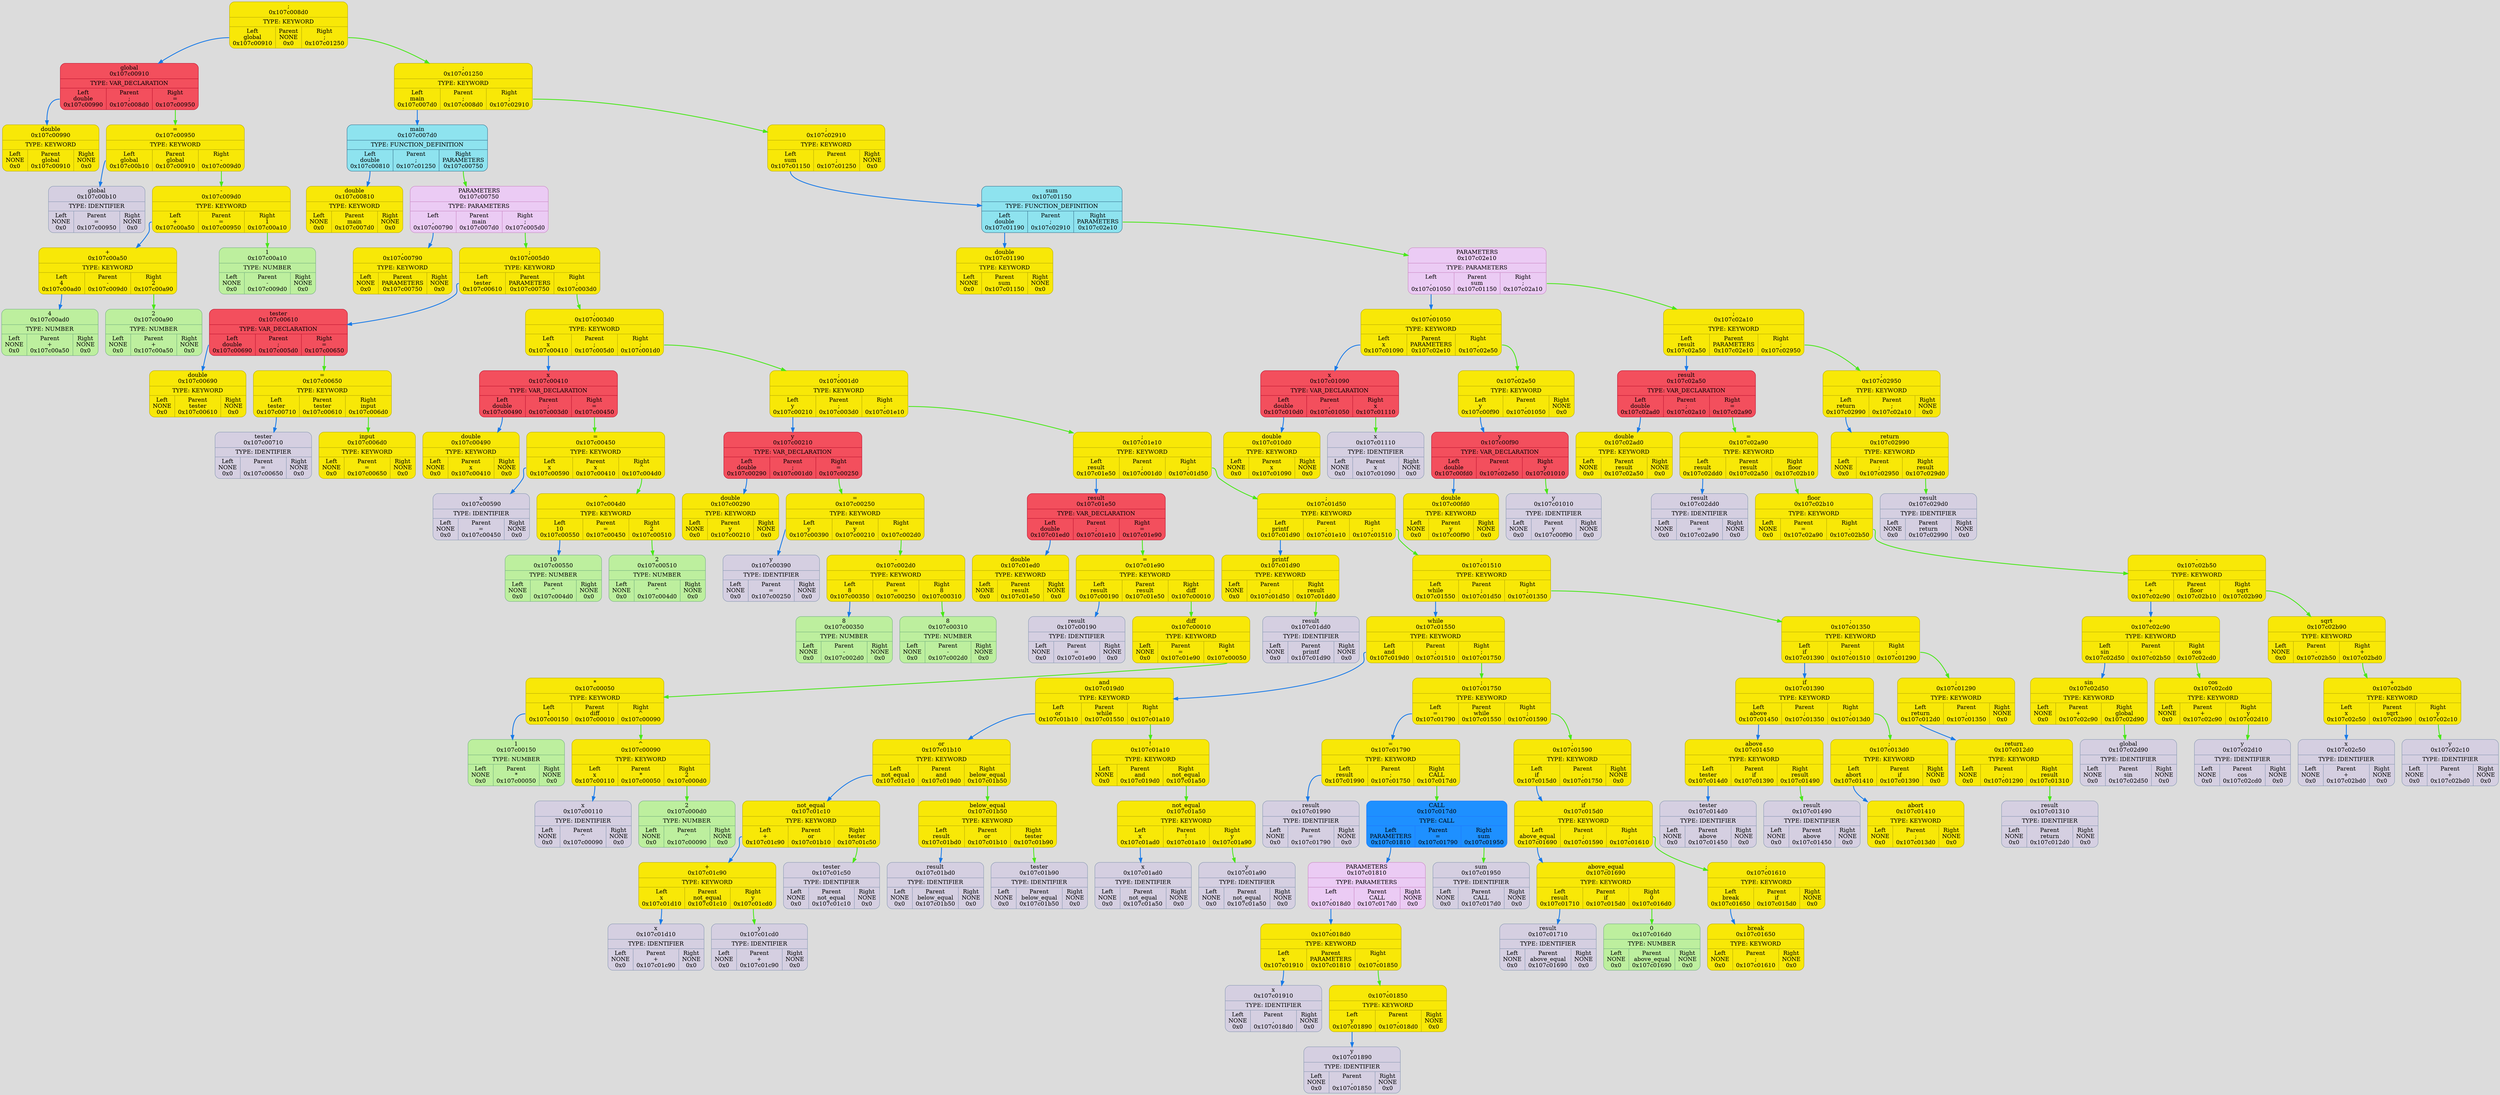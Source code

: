 digraph {
	fontname = "UbuntuMono";
	bgcolor = "#DCDCDC";

	node0x107c008d0 [ shape = Mrecord; style = filled; fillcolor = "#F8E807"; color = "#B6AA05"; fontcolor = "#000000"; label = " { ;\n0x107c008d0 | TYPE: KEYWORD| { <left> Left\nglobal\n0x107c00910 | Parent\nNONE\n0x0 | <right> Right\n;\n0x107c01250 } } "; ];
	node0x107c008d0:<left> -> node0x107c00910 [ style = "bold"; color = "#187AE8"; label = ""; ];
	node0x107c00910 [ shape = Mrecord; style = filled; fillcolor = "#F34F5D"; color = "#BD132F"; fontcolor = "#000000"; label = " { global\n0x107c00910 | TYPE: VAR_DECLARATION| { <left> Left\ndouble\n0x107c00990 | Parent\n;\n0x107c008d0 | <right> Right\n=\n0x107c00950 } } "; ];
	node0x107c00910:<left> -> node0x107c00990 [ style = "bold"; color = "#187AE8"; label = ""; ];
	node0x107c00990 [ shape = Mrecord; style = filled; fillcolor = "#F8E807"; color = "#B6AA05"; fontcolor = "#000000"; label = " { double\n0x107c00990 | TYPE: KEYWORD| { <left> Left\nNONE\n0x0 | Parent\nglobal\n0x107c00910 | <right> Right\nNONE\n0x0 } } "; ];
	node0x107c00950 [ shape = Mrecord; style = filled; fillcolor = "#F8E807"; color = "#B6AA05"; fontcolor = "#000000"; label = " { =\n0x107c00950 | TYPE: KEYWORD| { <left> Left\nglobal\n0x107c00b10 | Parent\nglobal\n0x107c00910 | <right> Right\n-\n0x107c009d0 } } "; ];
	node0x107c00950:<left> -> node0x107c00b10 [ style = "bold"; color = "#187AE8"; label = ""; ];
	node0x107c00b10 [ shape = Mrecord; style = filled; fillcolor = "#D5CFE1"; color = "#8797b2"; fontcolor = "#000000"; label = " { global\n0x107c00b10 | TYPE: IDENTIFIER| { <left> Left\nNONE\n0x0 | Parent\n=\n0x107c00950 | <right> Right\nNONE\n0x0 } } "; ];
	node0x107c009d0 [ shape = Mrecord; style = filled; fillcolor = "#F8E807"; color = "#B6AA05"; fontcolor = "#000000"; label = " { -\n0x107c009d0 | TYPE: KEYWORD| { <left> Left\n+\n0x107c00a50 | Parent\n=\n0x107c00950 | <right> Right\n1\n0x107c00a10 } } "; ];
	node0x107c009d0:<left> -> node0x107c00a50 [ style = "bold"; color = "#187AE8"; label = ""; ];
	node0x107c00a50 [ shape = Mrecord; style = filled; fillcolor = "#F8E807"; color = "#B6AA05"; fontcolor = "#000000"; label = " { +\n0x107c00a50 | TYPE: KEYWORD| { <left> Left\n4\n0x107c00ad0 | Parent\n-\n0x107c009d0 | <right> Right\n2\n0x107c00a90 } } "; ];
	node0x107c00a50:<left> -> node0x107c00ad0 [ style = "bold"; color = "#187AE8"; label = ""; ];
	node0x107c00ad0 [ shape = Mrecord; style = filled; fillcolor = "#BDEF9E"; color = "#74AF80"; fontcolor = "#000000"; label = " { 4\n0x107c00ad0 | TYPE: NUMBER| { <left> Left\nNONE\n0x0 | Parent\n+\n0x107c00a50 | <right> Right\nNONE\n0x0 } } "; ];
	node0x107c00a90 [ shape = Mrecord; style = filled; fillcolor = "#BDEF9E"; color = "#74AF80"; fontcolor = "#000000"; label = " { 2\n0x107c00a90 | TYPE: NUMBER| { <left> Left\nNONE\n0x0 | Parent\n+\n0x107c00a50 | <right> Right\nNONE\n0x0 } } "; ];
	node0x107c00a50:<right> -> node0x107c00a90 [ style = "bold"; color = "#48E818"; label = ""; ];
	node0x107c00a10 [ shape = Mrecord; style = filled; fillcolor = "#BDEF9E"; color = "#74AF80"; fontcolor = "#000000"; label = " { 1\n0x107c00a10 | TYPE: NUMBER| { <left> Left\nNONE\n0x0 | Parent\n-\n0x107c009d0 | <right> Right\nNONE\n0x0 } } "; ];
	node0x107c009d0:<right> -> node0x107c00a10 [ style = "bold"; color = "#48E818"; label = ""; ];
	node0x107c00950:<right> -> node0x107c009d0 [ style = "bold"; color = "#48E818"; label = ""; ];
	node0x107c00910:<right> -> node0x107c00950 [ style = "bold"; color = "#48E818"; label = ""; ];
	node0x107c01250 [ shape = Mrecord; style = filled; fillcolor = "#F8E807"; color = "#B6AA05"; fontcolor = "#000000"; label = " { ;\n0x107c01250 | TYPE: KEYWORD| { <left> Left\nmain\n0x107c007d0 | Parent\n;\n0x107c008d0 | <right> Right\n;\n0x107c02910 } } "; ];
	node0x107c01250:<left> -> node0x107c007d0 [ style = "bold"; color = "#187AE8"; label = ""; ];
	node0x107c007d0 [ shape = Mrecord; style = filled; fillcolor = "#8EE3EF"; color = "#37718E"; fontcolor = "#000000"; label = " { main\n0x107c007d0 | TYPE: FUNCTION_DEFINITION| { <left> Left\ndouble\n0x107c00810 | Parent\n;\n0x107c01250 | <right> Right\nPARAMETERS\n0x107c00750 } } "; ];
	node0x107c007d0:<left> -> node0x107c00810 [ style = "bold"; color = "#187AE8"; label = ""; ];
	node0x107c00810 [ shape = Mrecord; style = filled; fillcolor = "#F8E807"; color = "#B6AA05"; fontcolor = "#000000"; label = " { double\n0x107c00810 | TYPE: KEYWORD| { <left> Left\nNONE\n0x0 | Parent\nmain\n0x107c007d0 | <right> Right\nNONE\n0x0 } } "; ];
	node0x107c00750 [ shape = Mrecord; style = filled; fillcolor = "#EBCBF4"; color = "#C986C3"; fontcolor = "#000000"; label = " { PARAMETERS\n0x107c00750 | TYPE: PARAMETERS| { <left> Left\n,\n0x107c00790 | Parent\nmain\n0x107c007d0 | <right> Right\n;\n0x107c005d0 } } "; ];
	node0x107c00750:<left> -> node0x107c00790 [ style = "bold"; color = "#187AE8"; label = ""; ];
	node0x107c00790 [ shape = Mrecord; style = filled; fillcolor = "#F8E807"; color = "#B6AA05"; fontcolor = "#000000"; label = " { ,\n0x107c00790 | TYPE: KEYWORD| { <left> Left\nNONE\n0x0 | Parent\nPARAMETERS\n0x107c00750 | <right> Right\nNONE\n0x0 } } "; ];
	node0x107c005d0 [ shape = Mrecord; style = filled; fillcolor = "#F8E807"; color = "#B6AA05"; fontcolor = "#000000"; label = " { ;\n0x107c005d0 | TYPE: KEYWORD| { <left> Left\ntester\n0x107c00610 | Parent\nPARAMETERS\n0x107c00750 | <right> Right\n;\n0x107c003d0 } } "; ];
	node0x107c005d0:<left> -> node0x107c00610 [ style = "bold"; color = "#187AE8"; label = ""; ];
	node0x107c00610 [ shape = Mrecord; style = filled; fillcolor = "#F34F5D"; color = "#BD132F"; fontcolor = "#000000"; label = " { tester\n0x107c00610 | TYPE: VAR_DECLARATION| { <left> Left\ndouble\n0x107c00690 | Parent\n;\n0x107c005d0 | <right> Right\n=\n0x107c00650 } } "; ];
	node0x107c00610:<left> -> node0x107c00690 [ style = "bold"; color = "#187AE8"; label = ""; ];
	node0x107c00690 [ shape = Mrecord; style = filled; fillcolor = "#F8E807"; color = "#B6AA05"; fontcolor = "#000000"; label = " { double\n0x107c00690 | TYPE: KEYWORD| { <left> Left\nNONE\n0x0 | Parent\ntester\n0x107c00610 | <right> Right\nNONE\n0x0 } } "; ];
	node0x107c00650 [ shape = Mrecord; style = filled; fillcolor = "#F8E807"; color = "#B6AA05"; fontcolor = "#000000"; label = " { =\n0x107c00650 | TYPE: KEYWORD| { <left> Left\ntester\n0x107c00710 | Parent\ntester\n0x107c00610 | <right> Right\ninput\n0x107c006d0 } } "; ];
	node0x107c00650:<left> -> node0x107c00710 [ style = "bold"; color = "#187AE8"; label = ""; ];
	node0x107c00710 [ shape = Mrecord; style = filled; fillcolor = "#D5CFE1"; color = "#8797b2"; fontcolor = "#000000"; label = " { tester\n0x107c00710 | TYPE: IDENTIFIER| { <left> Left\nNONE\n0x0 | Parent\n=\n0x107c00650 | <right> Right\nNONE\n0x0 } } "; ];
	node0x107c006d0 [ shape = Mrecord; style = filled; fillcolor = "#F8E807"; color = "#B6AA05"; fontcolor = "#000000"; label = " { input\n0x107c006d0 | TYPE: KEYWORD| { <left> Left\nNONE\n0x0 | Parent\n=\n0x107c00650 | <right> Right\nNONE\n0x0 } } "; ];
	node0x107c00650:<right> -> node0x107c006d0 [ style = "bold"; color = "#48E818"; label = ""; ];
	node0x107c00610:<right> -> node0x107c00650 [ style = "bold"; color = "#48E818"; label = ""; ];
	node0x107c003d0 [ shape = Mrecord; style = filled; fillcolor = "#F8E807"; color = "#B6AA05"; fontcolor = "#000000"; label = " { ;\n0x107c003d0 | TYPE: KEYWORD| { <left> Left\nx\n0x107c00410 | Parent\n;\n0x107c005d0 | <right> Right\n;\n0x107c001d0 } } "; ];
	node0x107c003d0:<left> -> node0x107c00410 [ style = "bold"; color = "#187AE8"; label = ""; ];
	node0x107c00410 [ shape = Mrecord; style = filled; fillcolor = "#F34F5D"; color = "#BD132F"; fontcolor = "#000000"; label = " { x\n0x107c00410 | TYPE: VAR_DECLARATION| { <left> Left\ndouble\n0x107c00490 | Parent\n;\n0x107c003d0 | <right> Right\n=\n0x107c00450 } } "; ];
	node0x107c00410:<left> -> node0x107c00490 [ style = "bold"; color = "#187AE8"; label = ""; ];
	node0x107c00490 [ shape = Mrecord; style = filled; fillcolor = "#F8E807"; color = "#B6AA05"; fontcolor = "#000000"; label = " { double\n0x107c00490 | TYPE: KEYWORD| { <left> Left\nNONE\n0x0 | Parent\nx\n0x107c00410 | <right> Right\nNONE\n0x0 } } "; ];
	node0x107c00450 [ shape = Mrecord; style = filled; fillcolor = "#F8E807"; color = "#B6AA05"; fontcolor = "#000000"; label = " { =\n0x107c00450 | TYPE: KEYWORD| { <left> Left\nx\n0x107c00590 | Parent\nx\n0x107c00410 | <right> Right\n^\n0x107c004d0 } } "; ];
	node0x107c00450:<left> -> node0x107c00590 [ style = "bold"; color = "#187AE8"; label = ""; ];
	node0x107c00590 [ shape = Mrecord; style = filled; fillcolor = "#D5CFE1"; color = "#8797b2"; fontcolor = "#000000"; label = " { x\n0x107c00590 | TYPE: IDENTIFIER| { <left> Left\nNONE\n0x0 | Parent\n=\n0x107c00450 | <right> Right\nNONE\n0x0 } } "; ];
	node0x107c004d0 [ shape = Mrecord; style = filled; fillcolor = "#F8E807"; color = "#B6AA05"; fontcolor = "#000000"; label = " { ^\n0x107c004d0 | TYPE: KEYWORD| { <left> Left\n10\n0x107c00550 | Parent\n=\n0x107c00450 | <right> Right\n2\n0x107c00510 } } "; ];
	node0x107c004d0:<left> -> node0x107c00550 [ style = "bold"; color = "#187AE8"; label = ""; ];
	node0x107c00550 [ shape = Mrecord; style = filled; fillcolor = "#BDEF9E"; color = "#74AF80"; fontcolor = "#000000"; label = " { 10\n0x107c00550 | TYPE: NUMBER| { <left> Left\nNONE\n0x0 | Parent\n^\n0x107c004d0 | <right> Right\nNONE\n0x0 } } "; ];
	node0x107c00510 [ shape = Mrecord; style = filled; fillcolor = "#BDEF9E"; color = "#74AF80"; fontcolor = "#000000"; label = " { 2\n0x107c00510 | TYPE: NUMBER| { <left> Left\nNONE\n0x0 | Parent\n^\n0x107c004d0 | <right> Right\nNONE\n0x0 } } "; ];
	node0x107c004d0:<right> -> node0x107c00510 [ style = "bold"; color = "#48E818"; label = ""; ];
	node0x107c00450:<right> -> node0x107c004d0 [ style = "bold"; color = "#48E818"; label = ""; ];
	node0x107c00410:<right> -> node0x107c00450 [ style = "bold"; color = "#48E818"; label = ""; ];
	node0x107c001d0 [ shape = Mrecord; style = filled; fillcolor = "#F8E807"; color = "#B6AA05"; fontcolor = "#000000"; label = " { ;\n0x107c001d0 | TYPE: KEYWORD| { <left> Left\ny\n0x107c00210 | Parent\n;\n0x107c003d0 | <right> Right\n;\n0x107c01e10 } } "; ];
	node0x107c001d0:<left> -> node0x107c00210 [ style = "bold"; color = "#187AE8"; label = ""; ];
	node0x107c00210 [ shape = Mrecord; style = filled; fillcolor = "#F34F5D"; color = "#BD132F"; fontcolor = "#000000"; label = " { y\n0x107c00210 | TYPE: VAR_DECLARATION| { <left> Left\ndouble\n0x107c00290 | Parent\n;\n0x107c001d0 | <right> Right\n=\n0x107c00250 } } "; ];
	node0x107c00210:<left> -> node0x107c00290 [ style = "bold"; color = "#187AE8"; label = ""; ];
	node0x107c00290 [ shape = Mrecord; style = filled; fillcolor = "#F8E807"; color = "#B6AA05"; fontcolor = "#000000"; label = " { double\n0x107c00290 | TYPE: KEYWORD| { <left> Left\nNONE\n0x0 | Parent\ny\n0x107c00210 | <right> Right\nNONE\n0x0 } } "; ];
	node0x107c00250 [ shape = Mrecord; style = filled; fillcolor = "#F8E807"; color = "#B6AA05"; fontcolor = "#000000"; label = " { =\n0x107c00250 | TYPE: KEYWORD| { <left> Left\ny\n0x107c00390 | Parent\ny\n0x107c00210 | <right> Right\n-\n0x107c002d0 } } "; ];
	node0x107c00250:<left> -> node0x107c00390 [ style = "bold"; color = "#187AE8"; label = ""; ];
	node0x107c00390 [ shape = Mrecord; style = filled; fillcolor = "#D5CFE1"; color = "#8797b2"; fontcolor = "#000000"; label = " { y\n0x107c00390 | TYPE: IDENTIFIER| { <left> Left\nNONE\n0x0 | Parent\n=\n0x107c00250 | <right> Right\nNONE\n0x0 } } "; ];
	node0x107c002d0 [ shape = Mrecord; style = filled; fillcolor = "#F8E807"; color = "#B6AA05"; fontcolor = "#000000"; label = " { -\n0x107c002d0 | TYPE: KEYWORD| { <left> Left\n8\n0x107c00350 | Parent\n=\n0x107c00250 | <right> Right\n8\n0x107c00310 } } "; ];
	node0x107c002d0:<left> -> node0x107c00350 [ style = "bold"; color = "#187AE8"; label = ""; ];
	node0x107c00350 [ shape = Mrecord; style = filled; fillcolor = "#BDEF9E"; color = "#74AF80"; fontcolor = "#000000"; label = " { 8\n0x107c00350 | TYPE: NUMBER| { <left> Left\nNONE\n0x0 | Parent\n-\n0x107c002d0 | <right> Right\nNONE\n0x0 } } "; ];
	node0x107c00310 [ shape = Mrecord; style = filled; fillcolor = "#BDEF9E"; color = "#74AF80"; fontcolor = "#000000"; label = " { 8\n0x107c00310 | TYPE: NUMBER| { <left> Left\nNONE\n0x0 | Parent\n-\n0x107c002d0 | <right> Right\nNONE\n0x0 } } "; ];
	node0x107c002d0:<right> -> node0x107c00310 [ style = "bold"; color = "#48E818"; label = ""; ];
	node0x107c00250:<right> -> node0x107c002d0 [ style = "bold"; color = "#48E818"; label = ""; ];
	node0x107c00210:<right> -> node0x107c00250 [ style = "bold"; color = "#48E818"; label = ""; ];
	node0x107c01e10 [ shape = Mrecord; style = filled; fillcolor = "#F8E807"; color = "#B6AA05"; fontcolor = "#000000"; label = " { ;\n0x107c01e10 | TYPE: KEYWORD| { <left> Left\nresult\n0x107c01e50 | Parent\n;\n0x107c001d0 | <right> Right\n;\n0x107c01d50 } } "; ];
	node0x107c01e10:<left> -> node0x107c01e50 [ style = "bold"; color = "#187AE8"; label = ""; ];
	node0x107c01e50 [ shape = Mrecord; style = filled; fillcolor = "#F34F5D"; color = "#BD132F"; fontcolor = "#000000"; label = " { result\n0x107c01e50 | TYPE: VAR_DECLARATION| { <left> Left\ndouble\n0x107c01ed0 | Parent\n;\n0x107c01e10 | <right> Right\n=\n0x107c01e90 } } "; ];
	node0x107c01e50:<left> -> node0x107c01ed0 [ style = "bold"; color = "#187AE8"; label = ""; ];
	node0x107c01ed0 [ shape = Mrecord; style = filled; fillcolor = "#F8E807"; color = "#B6AA05"; fontcolor = "#000000"; label = " { double\n0x107c01ed0 | TYPE: KEYWORD| { <left> Left\nNONE\n0x0 | Parent\nresult\n0x107c01e50 | <right> Right\nNONE\n0x0 } } "; ];
	node0x107c01e90 [ shape = Mrecord; style = filled; fillcolor = "#F8E807"; color = "#B6AA05"; fontcolor = "#000000"; label = " { =\n0x107c01e90 | TYPE: KEYWORD| { <left> Left\nresult\n0x107c00190 | Parent\nresult\n0x107c01e50 | <right> Right\ndiff\n0x107c00010 } } "; ];
	node0x107c01e90:<left> -> node0x107c00190 [ style = "bold"; color = "#187AE8"; label = ""; ];
	node0x107c00190 [ shape = Mrecord; style = filled; fillcolor = "#D5CFE1"; color = "#8797b2"; fontcolor = "#000000"; label = " { result\n0x107c00190 | TYPE: IDENTIFIER| { <left> Left\nNONE\n0x0 | Parent\n=\n0x107c01e90 | <right> Right\nNONE\n0x0 } } "; ];
	node0x107c00010 [ shape = Mrecord; style = filled; fillcolor = "#F8E807"; color = "#B6AA05"; fontcolor = "#000000"; label = " { diff\n0x107c00010 | TYPE: KEYWORD| { <left> Left\nNONE\n0x0 | Parent\n=\n0x107c01e90 | <right> Right\n*\n0x107c00050 } } "; ];
	node0x107c00050 [ shape = Mrecord; style = filled; fillcolor = "#F8E807"; color = "#B6AA05"; fontcolor = "#000000"; label = " { *\n0x107c00050 | TYPE: KEYWORD| { <left> Left\n1\n0x107c00150 | Parent\ndiff\n0x107c00010 | <right> Right\n^\n0x107c00090 } } "; ];
	node0x107c00050:<left> -> node0x107c00150 [ style = "bold"; color = "#187AE8"; label = ""; ];
	node0x107c00150 [ shape = Mrecord; style = filled; fillcolor = "#BDEF9E"; color = "#74AF80"; fontcolor = "#000000"; label = " { 1\n0x107c00150 | TYPE: NUMBER| { <left> Left\nNONE\n0x0 | Parent\n*\n0x107c00050 | <right> Right\nNONE\n0x0 } } "; ];
	node0x107c00090 [ shape = Mrecord; style = filled; fillcolor = "#F8E807"; color = "#B6AA05"; fontcolor = "#000000"; label = " { ^\n0x107c00090 | TYPE: KEYWORD| { <left> Left\nx\n0x107c00110 | Parent\n*\n0x107c00050 | <right> Right\n2\n0x107c000d0 } } "; ];
	node0x107c00090:<left> -> node0x107c00110 [ style = "bold"; color = "#187AE8"; label = ""; ];
	node0x107c00110 [ shape = Mrecord; style = filled; fillcolor = "#D5CFE1"; color = "#8797b2"; fontcolor = "#000000"; label = " { x\n0x107c00110 | TYPE: IDENTIFIER| { <left> Left\nNONE\n0x0 | Parent\n^\n0x107c00090 | <right> Right\nNONE\n0x0 } } "; ];
	node0x107c000d0 [ shape = Mrecord; style = filled; fillcolor = "#BDEF9E"; color = "#74AF80"; fontcolor = "#000000"; label = " { 2\n0x107c000d0 | TYPE: NUMBER| { <left> Left\nNONE\n0x0 | Parent\n^\n0x107c00090 | <right> Right\nNONE\n0x0 } } "; ];
	node0x107c00090:<right> -> node0x107c000d0 [ style = "bold"; color = "#48E818"; label = ""; ];
	node0x107c00050:<right> -> node0x107c00090 [ style = "bold"; color = "#48E818"; label = ""; ];
	node0x107c00010:<right> -> node0x107c00050 [ style = "bold"; color = "#48E818"; label = ""; ];
	node0x107c01e90:<right> -> node0x107c00010 [ style = "bold"; color = "#48E818"; label = ""; ];
	node0x107c01e50:<right> -> node0x107c01e90 [ style = "bold"; color = "#48E818"; label = ""; ];
	node0x107c01d50 [ shape = Mrecord; style = filled; fillcolor = "#F8E807"; color = "#B6AA05"; fontcolor = "#000000"; label = " { ;\n0x107c01d50 | TYPE: KEYWORD| { <left> Left\nprintf\n0x107c01d90 | Parent\n;\n0x107c01e10 | <right> Right\n;\n0x107c01510 } } "; ];
	node0x107c01d50:<left> -> node0x107c01d90 [ style = "bold"; color = "#187AE8"; label = ""; ];
	node0x107c01d90 [ shape = Mrecord; style = filled; fillcolor = "#F8E807"; color = "#B6AA05"; fontcolor = "#000000"; label = " { printf\n0x107c01d90 | TYPE: KEYWORD| { <left> Left\nNONE\n0x0 | Parent\n;\n0x107c01d50 | <right> Right\nresult\n0x107c01dd0 } } "; ];
	node0x107c01dd0 [ shape = Mrecord; style = filled; fillcolor = "#D5CFE1"; color = "#8797b2"; fontcolor = "#000000"; label = " { result\n0x107c01dd0 | TYPE: IDENTIFIER| { <left> Left\nNONE\n0x0 | Parent\nprintf\n0x107c01d90 | <right> Right\nNONE\n0x0 } } "; ];
	node0x107c01d90:<right> -> node0x107c01dd0 [ style = "bold"; color = "#48E818"; label = ""; ];
	node0x107c01510 [ shape = Mrecord; style = filled; fillcolor = "#F8E807"; color = "#B6AA05"; fontcolor = "#000000"; label = " { ;\n0x107c01510 | TYPE: KEYWORD| { <left> Left\nwhile\n0x107c01550 | Parent\n;\n0x107c01d50 | <right> Right\n;\n0x107c01350 } } "; ];
	node0x107c01510:<left> -> node0x107c01550 [ style = "bold"; color = "#187AE8"; label = ""; ];
	node0x107c01550 [ shape = Mrecord; style = filled; fillcolor = "#F8E807"; color = "#B6AA05"; fontcolor = "#000000"; label = " { while\n0x107c01550 | TYPE: KEYWORD| { <left> Left\nand\n0x107c019d0 | Parent\n;\n0x107c01510 | <right> Right\n;\n0x107c01750 } } "; ];
	node0x107c01550:<left> -> node0x107c019d0 [ style = "bold"; color = "#187AE8"; label = ""; ];
	node0x107c019d0 [ shape = Mrecord; style = filled; fillcolor = "#F8E807"; color = "#B6AA05"; fontcolor = "#000000"; label = " { and\n0x107c019d0 | TYPE: KEYWORD| { <left> Left\nor\n0x107c01b10 | Parent\nwhile\n0x107c01550 | <right> Right\n!\n0x107c01a10 } } "; ];
	node0x107c019d0:<left> -> node0x107c01b10 [ style = "bold"; color = "#187AE8"; label = ""; ];
	node0x107c01b10 [ shape = Mrecord; style = filled; fillcolor = "#F8E807"; color = "#B6AA05"; fontcolor = "#000000"; label = " { or\n0x107c01b10 | TYPE: KEYWORD| { <left> Left\nnot_equal\n0x107c01c10 | Parent\nand\n0x107c019d0 | <right> Right\nbelow_equal\n0x107c01b50 } } "; ];
	node0x107c01b10:<left> -> node0x107c01c10 [ style = "bold"; color = "#187AE8"; label = ""; ];
	node0x107c01c10 [ shape = Mrecord; style = filled; fillcolor = "#F8E807"; color = "#B6AA05"; fontcolor = "#000000"; label = " { not_equal\n0x107c01c10 | TYPE: KEYWORD| { <left> Left\n+\n0x107c01c90 | Parent\nor\n0x107c01b10 | <right> Right\ntester\n0x107c01c50 } } "; ];
	node0x107c01c10:<left> -> node0x107c01c90 [ style = "bold"; color = "#187AE8"; label = ""; ];
	node0x107c01c90 [ shape = Mrecord; style = filled; fillcolor = "#F8E807"; color = "#B6AA05"; fontcolor = "#000000"; label = " { +\n0x107c01c90 | TYPE: KEYWORD| { <left> Left\nx\n0x107c01d10 | Parent\nnot_equal\n0x107c01c10 | <right> Right\ny\n0x107c01cd0 } } "; ];
	node0x107c01c90:<left> -> node0x107c01d10 [ style = "bold"; color = "#187AE8"; label = ""; ];
	node0x107c01d10 [ shape = Mrecord; style = filled; fillcolor = "#D5CFE1"; color = "#8797b2"; fontcolor = "#000000"; label = " { x\n0x107c01d10 | TYPE: IDENTIFIER| { <left> Left\nNONE\n0x0 | Parent\n+\n0x107c01c90 | <right> Right\nNONE\n0x0 } } "; ];
	node0x107c01cd0 [ shape = Mrecord; style = filled; fillcolor = "#D5CFE1"; color = "#8797b2"; fontcolor = "#000000"; label = " { y\n0x107c01cd0 | TYPE: IDENTIFIER| { <left> Left\nNONE\n0x0 | Parent\n+\n0x107c01c90 | <right> Right\nNONE\n0x0 } } "; ];
	node0x107c01c90:<right> -> node0x107c01cd0 [ style = "bold"; color = "#48E818"; label = ""; ];
	node0x107c01c50 [ shape = Mrecord; style = filled; fillcolor = "#D5CFE1"; color = "#8797b2"; fontcolor = "#000000"; label = " { tester\n0x107c01c50 | TYPE: IDENTIFIER| { <left> Left\nNONE\n0x0 | Parent\nnot_equal\n0x107c01c10 | <right> Right\nNONE\n0x0 } } "; ];
	node0x107c01c10:<right> -> node0x107c01c50 [ style = "bold"; color = "#48E818"; label = ""; ];
	node0x107c01b50 [ shape = Mrecord; style = filled; fillcolor = "#F8E807"; color = "#B6AA05"; fontcolor = "#000000"; label = " { below_equal\n0x107c01b50 | TYPE: KEYWORD| { <left> Left\nresult\n0x107c01bd0 | Parent\nor\n0x107c01b10 | <right> Right\ntester\n0x107c01b90 } } "; ];
	node0x107c01b50:<left> -> node0x107c01bd0 [ style = "bold"; color = "#187AE8"; label = ""; ];
	node0x107c01bd0 [ shape = Mrecord; style = filled; fillcolor = "#D5CFE1"; color = "#8797b2"; fontcolor = "#000000"; label = " { result\n0x107c01bd0 | TYPE: IDENTIFIER| { <left> Left\nNONE\n0x0 | Parent\nbelow_equal\n0x107c01b50 | <right> Right\nNONE\n0x0 } } "; ];
	node0x107c01b90 [ shape = Mrecord; style = filled; fillcolor = "#D5CFE1"; color = "#8797b2"; fontcolor = "#000000"; label = " { tester\n0x107c01b90 | TYPE: IDENTIFIER| { <left> Left\nNONE\n0x0 | Parent\nbelow_equal\n0x107c01b50 | <right> Right\nNONE\n0x0 } } "; ];
	node0x107c01b50:<right> -> node0x107c01b90 [ style = "bold"; color = "#48E818"; label = ""; ];
	node0x107c01b10:<right> -> node0x107c01b50 [ style = "bold"; color = "#48E818"; label = ""; ];
	node0x107c01a10 [ shape = Mrecord; style = filled; fillcolor = "#F8E807"; color = "#B6AA05"; fontcolor = "#000000"; label = " { !\n0x107c01a10 | TYPE: KEYWORD| { <left> Left\nNONE\n0x0 | Parent\nand\n0x107c019d0 | <right> Right\nnot_equal\n0x107c01a50 } } "; ];
	node0x107c01a50 [ shape = Mrecord; style = filled; fillcolor = "#F8E807"; color = "#B6AA05"; fontcolor = "#000000"; label = " { not_equal\n0x107c01a50 | TYPE: KEYWORD| { <left> Left\nx\n0x107c01ad0 | Parent\n!\n0x107c01a10 | <right> Right\ny\n0x107c01a90 } } "; ];
	node0x107c01a50:<left> -> node0x107c01ad0 [ style = "bold"; color = "#187AE8"; label = ""; ];
	node0x107c01ad0 [ shape = Mrecord; style = filled; fillcolor = "#D5CFE1"; color = "#8797b2"; fontcolor = "#000000"; label = " { x\n0x107c01ad0 | TYPE: IDENTIFIER| { <left> Left\nNONE\n0x0 | Parent\nnot_equal\n0x107c01a50 | <right> Right\nNONE\n0x0 } } "; ];
	node0x107c01a90 [ shape = Mrecord; style = filled; fillcolor = "#D5CFE1"; color = "#8797b2"; fontcolor = "#000000"; label = " { y\n0x107c01a90 | TYPE: IDENTIFIER| { <left> Left\nNONE\n0x0 | Parent\nnot_equal\n0x107c01a50 | <right> Right\nNONE\n0x0 } } "; ];
	node0x107c01a50:<right> -> node0x107c01a90 [ style = "bold"; color = "#48E818"; label = ""; ];
	node0x107c01a10:<right> -> node0x107c01a50 [ style = "bold"; color = "#48E818"; label = ""; ];
	node0x107c019d0:<right> -> node0x107c01a10 [ style = "bold"; color = "#48E818"; label = ""; ];
	node0x107c01750 [ shape = Mrecord; style = filled; fillcolor = "#F8E807"; color = "#B6AA05"; fontcolor = "#000000"; label = " { ;\n0x107c01750 | TYPE: KEYWORD| { <left> Left\n=\n0x107c01790 | Parent\nwhile\n0x107c01550 | <right> Right\n;\n0x107c01590 } } "; ];
	node0x107c01750:<left> -> node0x107c01790 [ style = "bold"; color = "#187AE8"; label = ""; ];
	node0x107c01790 [ shape = Mrecord; style = filled; fillcolor = "#F8E807"; color = "#B6AA05"; fontcolor = "#000000"; label = " { =\n0x107c01790 | TYPE: KEYWORD| { <left> Left\nresult\n0x107c01990 | Parent\n;\n0x107c01750 | <right> Right\nCALL\n0x107c017d0 } } "; ];
	node0x107c01790:<left> -> node0x107c01990 [ style = "bold"; color = "#187AE8"; label = ""; ];
	node0x107c01990 [ shape = Mrecord; style = filled; fillcolor = "#D5CFE1"; color = "#8797b2"; fontcolor = "#000000"; label = " { result\n0x107c01990 | TYPE: IDENTIFIER| { <left> Left\nNONE\n0x0 | Parent\n=\n0x107c01790 | <right> Right\nNONE\n0x0 } } "; ];
	node0x107c017d0 [ shape = Mrecord; style = filled; fillcolor = "#1E90FF"; color = "#1F75FE"; fontcolor = "#000000"; label = " { CALL\n0x107c017d0 | TYPE: CALL| { <left> Left\nPARAMETERS\n0x107c01810 | Parent\n=\n0x107c01790 | <right> Right\nsum\n0x107c01950 } } "; ];
	node0x107c017d0:<left> -> node0x107c01810 [ style = "bold"; color = "#187AE8"; label = ""; ];
	node0x107c01810 [ shape = Mrecord; style = filled; fillcolor = "#EBCBF4"; color = "#C986C3"; fontcolor = "#000000"; label = " { PARAMETERS\n0x107c01810 | TYPE: PARAMETERS| { <left> Left\n,\n0x107c018d0 | Parent\nCALL\n0x107c017d0 | <right> Right\nNONE\n0x0 } } "; ];
	node0x107c01810:<left> -> node0x107c018d0 [ style = "bold"; color = "#187AE8"; label = ""; ];
	node0x107c018d0 [ shape = Mrecord; style = filled; fillcolor = "#F8E807"; color = "#B6AA05"; fontcolor = "#000000"; label = " { ,\n0x107c018d0 | TYPE: KEYWORD| { <left> Left\nx\n0x107c01910 | Parent\nPARAMETERS\n0x107c01810 | <right> Right\n,\n0x107c01850 } } "; ];
	node0x107c018d0:<left> -> node0x107c01910 [ style = "bold"; color = "#187AE8"; label = ""; ];
	node0x107c01910 [ shape = Mrecord; style = filled; fillcolor = "#D5CFE1"; color = "#8797b2"; fontcolor = "#000000"; label = " { x\n0x107c01910 | TYPE: IDENTIFIER| { <left> Left\nNONE\n0x0 | Parent\n,\n0x107c018d0 | <right> Right\nNONE\n0x0 } } "; ];
	node0x107c01850 [ shape = Mrecord; style = filled; fillcolor = "#F8E807"; color = "#B6AA05"; fontcolor = "#000000"; label = " { ,\n0x107c01850 | TYPE: KEYWORD| { <left> Left\ny\n0x107c01890 | Parent\n,\n0x107c018d0 | <right> Right\nNONE\n0x0 } } "; ];
	node0x107c01850:<left> -> node0x107c01890 [ style = "bold"; color = "#187AE8"; label = ""; ];
	node0x107c01890 [ shape = Mrecord; style = filled; fillcolor = "#D5CFE1"; color = "#8797b2"; fontcolor = "#000000"; label = " { y\n0x107c01890 | TYPE: IDENTIFIER| { <left> Left\nNONE\n0x0 | Parent\n,\n0x107c01850 | <right> Right\nNONE\n0x0 } } "; ];
	node0x107c018d0:<right> -> node0x107c01850 [ style = "bold"; color = "#48E818"; label = ""; ];
	node0x107c01950 [ shape = Mrecord; style = filled; fillcolor = "#D5CFE1"; color = "#8797b2"; fontcolor = "#000000"; label = " { sum\n0x107c01950 | TYPE: IDENTIFIER| { <left> Left\nNONE\n0x0 | Parent\nCALL\n0x107c017d0 | <right> Right\nNONE\n0x0 } } "; ];
	node0x107c017d0:<right> -> node0x107c01950 [ style = "bold"; color = "#48E818"; label = ""; ];
	node0x107c01790:<right> -> node0x107c017d0 [ style = "bold"; color = "#48E818"; label = ""; ];
	node0x107c01590 [ shape = Mrecord; style = filled; fillcolor = "#F8E807"; color = "#B6AA05"; fontcolor = "#000000"; label = " { ;\n0x107c01590 | TYPE: KEYWORD| { <left> Left\nif\n0x107c015d0 | Parent\n;\n0x107c01750 | <right> Right\nNONE\n0x0 } } "; ];
	node0x107c01590:<left> -> node0x107c015d0 [ style = "bold"; color = "#187AE8"; label = ""; ];
	node0x107c015d0 [ shape = Mrecord; style = filled; fillcolor = "#F8E807"; color = "#B6AA05"; fontcolor = "#000000"; label = " { if\n0x107c015d0 | TYPE: KEYWORD| { <left> Left\nabove_equal\n0x107c01690 | Parent\n;\n0x107c01590 | <right> Right\n;\n0x107c01610 } } "; ];
	node0x107c015d0:<left> -> node0x107c01690 [ style = "bold"; color = "#187AE8"; label = ""; ];
	node0x107c01690 [ shape = Mrecord; style = filled; fillcolor = "#F8E807"; color = "#B6AA05"; fontcolor = "#000000"; label = " { above_equal\n0x107c01690 | TYPE: KEYWORD| { <left> Left\nresult\n0x107c01710 | Parent\nif\n0x107c015d0 | <right> Right\n0\n0x107c016d0 } } "; ];
	node0x107c01690:<left> -> node0x107c01710 [ style = "bold"; color = "#187AE8"; label = ""; ];
	node0x107c01710 [ shape = Mrecord; style = filled; fillcolor = "#D5CFE1"; color = "#8797b2"; fontcolor = "#000000"; label = " { result\n0x107c01710 | TYPE: IDENTIFIER| { <left> Left\nNONE\n0x0 | Parent\nabove_equal\n0x107c01690 | <right> Right\nNONE\n0x0 } } "; ];
	node0x107c016d0 [ shape = Mrecord; style = filled; fillcolor = "#BDEF9E"; color = "#74AF80"; fontcolor = "#000000"; label = " { 0\n0x107c016d0 | TYPE: NUMBER| { <left> Left\nNONE\n0x0 | Parent\nabove_equal\n0x107c01690 | <right> Right\nNONE\n0x0 } } "; ];
	node0x107c01690:<right> -> node0x107c016d0 [ style = "bold"; color = "#48E818"; label = ""; ];
	node0x107c01610 [ shape = Mrecord; style = filled; fillcolor = "#F8E807"; color = "#B6AA05"; fontcolor = "#000000"; label = " { ;\n0x107c01610 | TYPE: KEYWORD| { <left> Left\nbreak\n0x107c01650 | Parent\nif\n0x107c015d0 | <right> Right\nNONE\n0x0 } } "; ];
	node0x107c01610:<left> -> node0x107c01650 [ style = "bold"; color = "#187AE8"; label = ""; ];
	node0x107c01650 [ shape = Mrecord; style = filled; fillcolor = "#F8E807"; color = "#B6AA05"; fontcolor = "#000000"; label = " { break\n0x107c01650 | TYPE: KEYWORD| { <left> Left\nNONE\n0x0 | Parent\n;\n0x107c01610 | <right> Right\nNONE\n0x0 } } "; ];
	node0x107c015d0:<right> -> node0x107c01610 [ style = "bold"; color = "#48E818"; label = ""; ];
	node0x107c01750:<right> -> node0x107c01590 [ style = "bold"; color = "#48E818"; label = ""; ];
	node0x107c01550:<right> -> node0x107c01750 [ style = "bold"; color = "#48E818"; label = ""; ];
	node0x107c01350 [ shape = Mrecord; style = filled; fillcolor = "#F8E807"; color = "#B6AA05"; fontcolor = "#000000"; label = " { ;\n0x107c01350 | TYPE: KEYWORD| { <left> Left\nif\n0x107c01390 | Parent\n;\n0x107c01510 | <right> Right\n;\n0x107c01290 } } "; ];
	node0x107c01350:<left> -> node0x107c01390 [ style = "bold"; color = "#187AE8"; label = ""; ];
	node0x107c01390 [ shape = Mrecord; style = filled; fillcolor = "#F8E807"; color = "#B6AA05"; fontcolor = "#000000"; label = " { if\n0x107c01390 | TYPE: KEYWORD| { <left> Left\nabove\n0x107c01450 | Parent\n;\n0x107c01350 | <right> Right\n;\n0x107c013d0 } } "; ];
	node0x107c01390:<left> -> node0x107c01450 [ style = "bold"; color = "#187AE8"; label = ""; ];
	node0x107c01450 [ shape = Mrecord; style = filled; fillcolor = "#F8E807"; color = "#B6AA05"; fontcolor = "#000000"; label = " { above\n0x107c01450 | TYPE: KEYWORD| { <left> Left\ntester\n0x107c014d0 | Parent\nif\n0x107c01390 | <right> Right\nresult\n0x107c01490 } } "; ];
	node0x107c01450:<left> -> node0x107c014d0 [ style = "bold"; color = "#187AE8"; label = ""; ];
	node0x107c014d0 [ shape = Mrecord; style = filled; fillcolor = "#D5CFE1"; color = "#8797b2"; fontcolor = "#000000"; label = " { tester\n0x107c014d0 | TYPE: IDENTIFIER| { <left> Left\nNONE\n0x0 | Parent\nabove\n0x107c01450 | <right> Right\nNONE\n0x0 } } "; ];
	node0x107c01490 [ shape = Mrecord; style = filled; fillcolor = "#D5CFE1"; color = "#8797b2"; fontcolor = "#000000"; label = " { result\n0x107c01490 | TYPE: IDENTIFIER| { <left> Left\nNONE\n0x0 | Parent\nabove\n0x107c01450 | <right> Right\nNONE\n0x0 } } "; ];
	node0x107c01450:<right> -> node0x107c01490 [ style = "bold"; color = "#48E818"; label = ""; ];
	node0x107c013d0 [ shape = Mrecord; style = filled; fillcolor = "#F8E807"; color = "#B6AA05"; fontcolor = "#000000"; label = " { ;\n0x107c013d0 | TYPE: KEYWORD| { <left> Left\nabort\n0x107c01410 | Parent\nif\n0x107c01390 | <right> Right\nNONE\n0x0 } } "; ];
	node0x107c013d0:<left> -> node0x107c01410 [ style = "bold"; color = "#187AE8"; label = ""; ];
	node0x107c01410 [ shape = Mrecord; style = filled; fillcolor = "#F8E807"; color = "#B6AA05"; fontcolor = "#000000"; label = " { abort\n0x107c01410 | TYPE: KEYWORD| { <left> Left\nNONE\n0x0 | Parent\n;\n0x107c013d0 | <right> Right\nNONE\n0x0 } } "; ];
	node0x107c01390:<right> -> node0x107c013d0 [ style = "bold"; color = "#48E818"; label = ""; ];
	node0x107c01290 [ shape = Mrecord; style = filled; fillcolor = "#F8E807"; color = "#B6AA05"; fontcolor = "#000000"; label = " { ;\n0x107c01290 | TYPE: KEYWORD| { <left> Left\nreturn\n0x107c012d0 | Parent\n;\n0x107c01350 | <right> Right\nNONE\n0x0 } } "; ];
	node0x107c01290:<left> -> node0x107c012d0 [ style = "bold"; color = "#187AE8"; label = ""; ];
	node0x107c012d0 [ shape = Mrecord; style = filled; fillcolor = "#F8E807"; color = "#B6AA05"; fontcolor = "#000000"; label = " { return\n0x107c012d0 | TYPE: KEYWORD| { <left> Left\nNONE\n0x0 | Parent\n;\n0x107c01290 | <right> Right\nresult\n0x107c01310 } } "; ];
	node0x107c01310 [ shape = Mrecord; style = filled; fillcolor = "#D5CFE1"; color = "#8797b2"; fontcolor = "#000000"; label = " { result\n0x107c01310 | TYPE: IDENTIFIER| { <left> Left\nNONE\n0x0 | Parent\nreturn\n0x107c012d0 | <right> Right\nNONE\n0x0 } } "; ];
	node0x107c012d0:<right> -> node0x107c01310 [ style = "bold"; color = "#48E818"; label = ""; ];
	node0x107c01350:<right> -> node0x107c01290 [ style = "bold"; color = "#48E818"; label = ""; ];
	node0x107c01510:<right> -> node0x107c01350 [ style = "bold"; color = "#48E818"; label = ""; ];
	node0x107c01d50:<right> -> node0x107c01510 [ style = "bold"; color = "#48E818"; label = ""; ];
	node0x107c01e10:<right> -> node0x107c01d50 [ style = "bold"; color = "#48E818"; label = ""; ];
	node0x107c001d0:<right> -> node0x107c01e10 [ style = "bold"; color = "#48E818"; label = ""; ];
	node0x107c003d0:<right> -> node0x107c001d0 [ style = "bold"; color = "#48E818"; label = ""; ];
	node0x107c005d0:<right> -> node0x107c003d0 [ style = "bold"; color = "#48E818"; label = ""; ];
	node0x107c00750:<right> -> node0x107c005d0 [ style = "bold"; color = "#48E818"; label = ""; ];
	node0x107c007d0:<right> -> node0x107c00750 [ style = "bold"; color = "#48E818"; label = ""; ];
	node0x107c02910 [ shape = Mrecord; style = filled; fillcolor = "#F8E807"; color = "#B6AA05"; fontcolor = "#000000"; label = " { ;\n0x107c02910 | TYPE: KEYWORD| { <left> Left\nsum\n0x107c01150 | Parent\n;\n0x107c01250 | <right> Right\nNONE\n0x0 } } "; ];
	node0x107c02910:<left> -> node0x107c01150 [ style = "bold"; color = "#187AE8"; label = ""; ];
	node0x107c01150 [ shape = Mrecord; style = filled; fillcolor = "#8EE3EF"; color = "#37718E"; fontcolor = "#000000"; label = " { sum\n0x107c01150 | TYPE: FUNCTION_DEFINITION| { <left> Left\ndouble\n0x107c01190 | Parent\n;\n0x107c02910 | <right> Right\nPARAMETERS\n0x107c02e10 } } "; ];
	node0x107c01150:<left> -> node0x107c01190 [ style = "bold"; color = "#187AE8"; label = ""; ];
	node0x107c01190 [ shape = Mrecord; style = filled; fillcolor = "#F8E807"; color = "#B6AA05"; fontcolor = "#000000"; label = " { double\n0x107c01190 | TYPE: KEYWORD| { <left> Left\nNONE\n0x0 | Parent\nsum\n0x107c01150 | <right> Right\nNONE\n0x0 } } "; ];
	node0x107c02e10 [ shape = Mrecord; style = filled; fillcolor = "#EBCBF4"; color = "#C986C3"; fontcolor = "#000000"; label = " { PARAMETERS\n0x107c02e10 | TYPE: PARAMETERS| { <left> Left\n,\n0x107c01050 | Parent\nsum\n0x107c01150 | <right> Right\n;\n0x107c02a10 } } "; ];
	node0x107c02e10:<left> -> node0x107c01050 [ style = "bold"; color = "#187AE8"; label = ""; ];
	node0x107c01050 [ shape = Mrecord; style = filled; fillcolor = "#F8E807"; color = "#B6AA05"; fontcolor = "#000000"; label = " { ,\n0x107c01050 | TYPE: KEYWORD| { <left> Left\nx\n0x107c01090 | Parent\nPARAMETERS\n0x107c02e10 | <right> Right\n,\n0x107c02e50 } } "; ];
	node0x107c01050:<left> -> node0x107c01090 [ style = "bold"; color = "#187AE8"; label = ""; ];
	node0x107c01090 [ shape = Mrecord; style = filled; fillcolor = "#F34F5D"; color = "#BD132F"; fontcolor = "#000000"; label = " { x\n0x107c01090 | TYPE: VAR_DECLARATION| { <left> Left\ndouble\n0x107c010d0 | Parent\n,\n0x107c01050 | <right> Right\nx\n0x107c01110 } } "; ];
	node0x107c01090:<left> -> node0x107c010d0 [ style = "bold"; color = "#187AE8"; label = ""; ];
	node0x107c010d0 [ shape = Mrecord; style = filled; fillcolor = "#F8E807"; color = "#B6AA05"; fontcolor = "#000000"; label = " { double\n0x107c010d0 | TYPE: KEYWORD| { <left> Left\nNONE\n0x0 | Parent\nx\n0x107c01090 | <right> Right\nNONE\n0x0 } } "; ];
	node0x107c01110 [ shape = Mrecord; style = filled; fillcolor = "#D5CFE1"; color = "#8797b2"; fontcolor = "#000000"; label = " { x\n0x107c01110 | TYPE: IDENTIFIER| { <left> Left\nNONE\n0x0 | Parent\nx\n0x107c01090 | <right> Right\nNONE\n0x0 } } "; ];
	node0x107c01090:<right> -> node0x107c01110 [ style = "bold"; color = "#48E818"; label = ""; ];
	node0x107c02e50 [ shape = Mrecord; style = filled; fillcolor = "#F8E807"; color = "#B6AA05"; fontcolor = "#000000"; label = " { ,\n0x107c02e50 | TYPE: KEYWORD| { <left> Left\ny\n0x107c00f90 | Parent\n,\n0x107c01050 | <right> Right\nNONE\n0x0 } } "; ];
	node0x107c02e50:<left> -> node0x107c00f90 [ style = "bold"; color = "#187AE8"; label = ""; ];
	node0x107c00f90 [ shape = Mrecord; style = filled; fillcolor = "#F34F5D"; color = "#BD132F"; fontcolor = "#000000"; label = " { y\n0x107c00f90 | TYPE: VAR_DECLARATION| { <left> Left\ndouble\n0x107c00fd0 | Parent\n,\n0x107c02e50 | <right> Right\ny\n0x107c01010 } } "; ];
	node0x107c00f90:<left> -> node0x107c00fd0 [ style = "bold"; color = "#187AE8"; label = ""; ];
	node0x107c00fd0 [ shape = Mrecord; style = filled; fillcolor = "#F8E807"; color = "#B6AA05"; fontcolor = "#000000"; label = " { double\n0x107c00fd0 | TYPE: KEYWORD| { <left> Left\nNONE\n0x0 | Parent\ny\n0x107c00f90 | <right> Right\nNONE\n0x0 } } "; ];
	node0x107c01010 [ shape = Mrecord; style = filled; fillcolor = "#D5CFE1"; color = "#8797b2"; fontcolor = "#000000"; label = " { y\n0x107c01010 | TYPE: IDENTIFIER| { <left> Left\nNONE\n0x0 | Parent\ny\n0x107c00f90 | <right> Right\nNONE\n0x0 } } "; ];
	node0x107c00f90:<right> -> node0x107c01010 [ style = "bold"; color = "#48E818"; label = ""; ];
	node0x107c01050:<right> -> node0x107c02e50 [ style = "bold"; color = "#48E818"; label = ""; ];
	node0x107c02a10 [ shape = Mrecord; style = filled; fillcolor = "#F8E807"; color = "#B6AA05"; fontcolor = "#000000"; label = " { ;\n0x107c02a10 | TYPE: KEYWORD| { <left> Left\nresult\n0x107c02a50 | Parent\nPARAMETERS\n0x107c02e10 | <right> Right\n;\n0x107c02950 } } "; ];
	node0x107c02a10:<left> -> node0x107c02a50 [ style = "bold"; color = "#187AE8"; label = ""; ];
	node0x107c02a50 [ shape = Mrecord; style = filled; fillcolor = "#F34F5D"; color = "#BD132F"; fontcolor = "#000000"; label = " { result\n0x107c02a50 | TYPE: VAR_DECLARATION| { <left> Left\ndouble\n0x107c02ad0 | Parent\n;\n0x107c02a10 | <right> Right\n=\n0x107c02a90 } } "; ];
	node0x107c02a50:<left> -> node0x107c02ad0 [ style = "bold"; color = "#187AE8"; label = ""; ];
	node0x107c02ad0 [ shape = Mrecord; style = filled; fillcolor = "#F8E807"; color = "#B6AA05"; fontcolor = "#000000"; label = " { double\n0x107c02ad0 | TYPE: KEYWORD| { <left> Left\nNONE\n0x0 | Parent\nresult\n0x107c02a50 | <right> Right\nNONE\n0x0 } } "; ];
	node0x107c02a90 [ shape = Mrecord; style = filled; fillcolor = "#F8E807"; color = "#B6AA05"; fontcolor = "#000000"; label = " { =\n0x107c02a90 | TYPE: KEYWORD| { <left> Left\nresult\n0x107c02dd0 | Parent\nresult\n0x107c02a50 | <right> Right\nfloor\n0x107c02b10 } } "; ];
	node0x107c02a90:<left> -> node0x107c02dd0 [ style = "bold"; color = "#187AE8"; label = ""; ];
	node0x107c02dd0 [ shape = Mrecord; style = filled; fillcolor = "#D5CFE1"; color = "#8797b2"; fontcolor = "#000000"; label = " { result\n0x107c02dd0 | TYPE: IDENTIFIER| { <left> Left\nNONE\n0x0 | Parent\n=\n0x107c02a90 | <right> Right\nNONE\n0x0 } } "; ];
	node0x107c02b10 [ shape = Mrecord; style = filled; fillcolor = "#F8E807"; color = "#B6AA05"; fontcolor = "#000000"; label = " { floor\n0x107c02b10 | TYPE: KEYWORD| { <left> Left\nNONE\n0x0 | Parent\n=\n0x107c02a90 | <right> Right\n-\n0x107c02b50 } } "; ];
	node0x107c02b50 [ shape = Mrecord; style = filled; fillcolor = "#F8E807"; color = "#B6AA05"; fontcolor = "#000000"; label = " { -\n0x107c02b50 | TYPE: KEYWORD| { <left> Left\n+\n0x107c02c90 | Parent\nfloor\n0x107c02b10 | <right> Right\nsqrt\n0x107c02b90 } } "; ];
	node0x107c02b50:<left> -> node0x107c02c90 [ style = "bold"; color = "#187AE8"; label = ""; ];
	node0x107c02c90 [ shape = Mrecord; style = filled; fillcolor = "#F8E807"; color = "#B6AA05"; fontcolor = "#000000"; label = " { +\n0x107c02c90 | TYPE: KEYWORD| { <left> Left\nsin\n0x107c02d50 | Parent\n-\n0x107c02b50 | <right> Right\ncos\n0x107c02cd0 } } "; ];
	node0x107c02c90:<left> -> node0x107c02d50 [ style = "bold"; color = "#187AE8"; label = ""; ];
	node0x107c02d50 [ shape = Mrecord; style = filled; fillcolor = "#F8E807"; color = "#B6AA05"; fontcolor = "#000000"; label = " { sin\n0x107c02d50 | TYPE: KEYWORD| { <left> Left\nNONE\n0x0 | Parent\n+\n0x107c02c90 | <right> Right\nglobal\n0x107c02d90 } } "; ];
	node0x107c02d90 [ shape = Mrecord; style = filled; fillcolor = "#D5CFE1"; color = "#8797b2"; fontcolor = "#000000"; label = " { global\n0x107c02d90 | TYPE: IDENTIFIER| { <left> Left\nNONE\n0x0 | Parent\nsin\n0x107c02d50 | <right> Right\nNONE\n0x0 } } "; ];
	node0x107c02d50:<right> -> node0x107c02d90 [ style = "bold"; color = "#48E818"; label = ""; ];
	node0x107c02cd0 [ shape = Mrecord; style = filled; fillcolor = "#F8E807"; color = "#B6AA05"; fontcolor = "#000000"; label = " { cos\n0x107c02cd0 | TYPE: KEYWORD| { <left> Left\nNONE\n0x0 | Parent\n+\n0x107c02c90 | <right> Right\ny\n0x107c02d10 } } "; ];
	node0x107c02d10 [ shape = Mrecord; style = filled; fillcolor = "#D5CFE1"; color = "#8797b2"; fontcolor = "#000000"; label = " { y\n0x107c02d10 | TYPE: IDENTIFIER| { <left> Left\nNONE\n0x0 | Parent\ncos\n0x107c02cd0 | <right> Right\nNONE\n0x0 } } "; ];
	node0x107c02cd0:<right> -> node0x107c02d10 [ style = "bold"; color = "#48E818"; label = ""; ];
	node0x107c02c90:<right> -> node0x107c02cd0 [ style = "bold"; color = "#48E818"; label = ""; ];
	node0x107c02b90 [ shape = Mrecord; style = filled; fillcolor = "#F8E807"; color = "#B6AA05"; fontcolor = "#000000"; label = " { sqrt\n0x107c02b90 | TYPE: KEYWORD| { <left> Left\nNONE\n0x0 | Parent\n-\n0x107c02b50 | <right> Right\n+\n0x107c02bd0 } } "; ];
	node0x107c02bd0 [ shape = Mrecord; style = filled; fillcolor = "#F8E807"; color = "#B6AA05"; fontcolor = "#000000"; label = " { +\n0x107c02bd0 | TYPE: KEYWORD| { <left> Left\nx\n0x107c02c50 | Parent\nsqrt\n0x107c02b90 | <right> Right\ny\n0x107c02c10 } } "; ];
	node0x107c02bd0:<left> -> node0x107c02c50 [ style = "bold"; color = "#187AE8"; label = ""; ];
	node0x107c02c50 [ shape = Mrecord; style = filled; fillcolor = "#D5CFE1"; color = "#8797b2"; fontcolor = "#000000"; label = " { x\n0x107c02c50 | TYPE: IDENTIFIER| { <left> Left\nNONE\n0x0 | Parent\n+\n0x107c02bd0 | <right> Right\nNONE\n0x0 } } "; ];
	node0x107c02c10 [ shape = Mrecord; style = filled; fillcolor = "#D5CFE1"; color = "#8797b2"; fontcolor = "#000000"; label = " { y\n0x107c02c10 | TYPE: IDENTIFIER| { <left> Left\nNONE\n0x0 | Parent\n+\n0x107c02bd0 | <right> Right\nNONE\n0x0 } } "; ];
	node0x107c02bd0:<right> -> node0x107c02c10 [ style = "bold"; color = "#48E818"; label = ""; ];
	node0x107c02b90:<right> -> node0x107c02bd0 [ style = "bold"; color = "#48E818"; label = ""; ];
	node0x107c02b50:<right> -> node0x107c02b90 [ style = "bold"; color = "#48E818"; label = ""; ];
	node0x107c02b10:<right> -> node0x107c02b50 [ style = "bold"; color = "#48E818"; label = ""; ];
	node0x107c02a90:<right> -> node0x107c02b10 [ style = "bold"; color = "#48E818"; label = ""; ];
	node0x107c02a50:<right> -> node0x107c02a90 [ style = "bold"; color = "#48E818"; label = ""; ];
	node0x107c02950 [ shape = Mrecord; style = filled; fillcolor = "#F8E807"; color = "#B6AA05"; fontcolor = "#000000"; label = " { ;\n0x107c02950 | TYPE: KEYWORD| { <left> Left\nreturn\n0x107c02990 | Parent\n;\n0x107c02a10 | <right> Right\nNONE\n0x0 } } "; ];
	node0x107c02950:<left> -> node0x107c02990 [ style = "bold"; color = "#187AE8"; label = ""; ];
	node0x107c02990 [ shape = Mrecord; style = filled; fillcolor = "#F8E807"; color = "#B6AA05"; fontcolor = "#000000"; label = " { return\n0x107c02990 | TYPE: KEYWORD| { <left> Left\nNONE\n0x0 | Parent\n;\n0x107c02950 | <right> Right\nresult\n0x107c029d0 } } "; ];
	node0x107c029d0 [ shape = Mrecord; style = filled; fillcolor = "#D5CFE1"; color = "#8797b2"; fontcolor = "#000000"; label = " { result\n0x107c029d0 | TYPE: IDENTIFIER| { <left> Left\nNONE\n0x0 | Parent\nreturn\n0x107c02990 | <right> Right\nNONE\n0x0 } } "; ];
	node0x107c02990:<right> -> node0x107c029d0 [ style = "bold"; color = "#48E818"; label = ""; ];
	node0x107c02a10:<right> -> node0x107c02950 [ style = "bold"; color = "#48E818"; label = ""; ];
	node0x107c02e10:<right> -> node0x107c02a10 [ style = "bold"; color = "#48E818"; label = ""; ];
	node0x107c01150:<right> -> node0x107c02e10 [ style = "bold"; color = "#48E818"; label = ""; ];
	node0x107c01250:<right> -> node0x107c02910 [ style = "bold"; color = "#48E818"; label = ""; ];
	node0x107c008d0:<right> -> node0x107c01250 [ style = "bold"; color = "#48E818"; label = ""; ];
}
